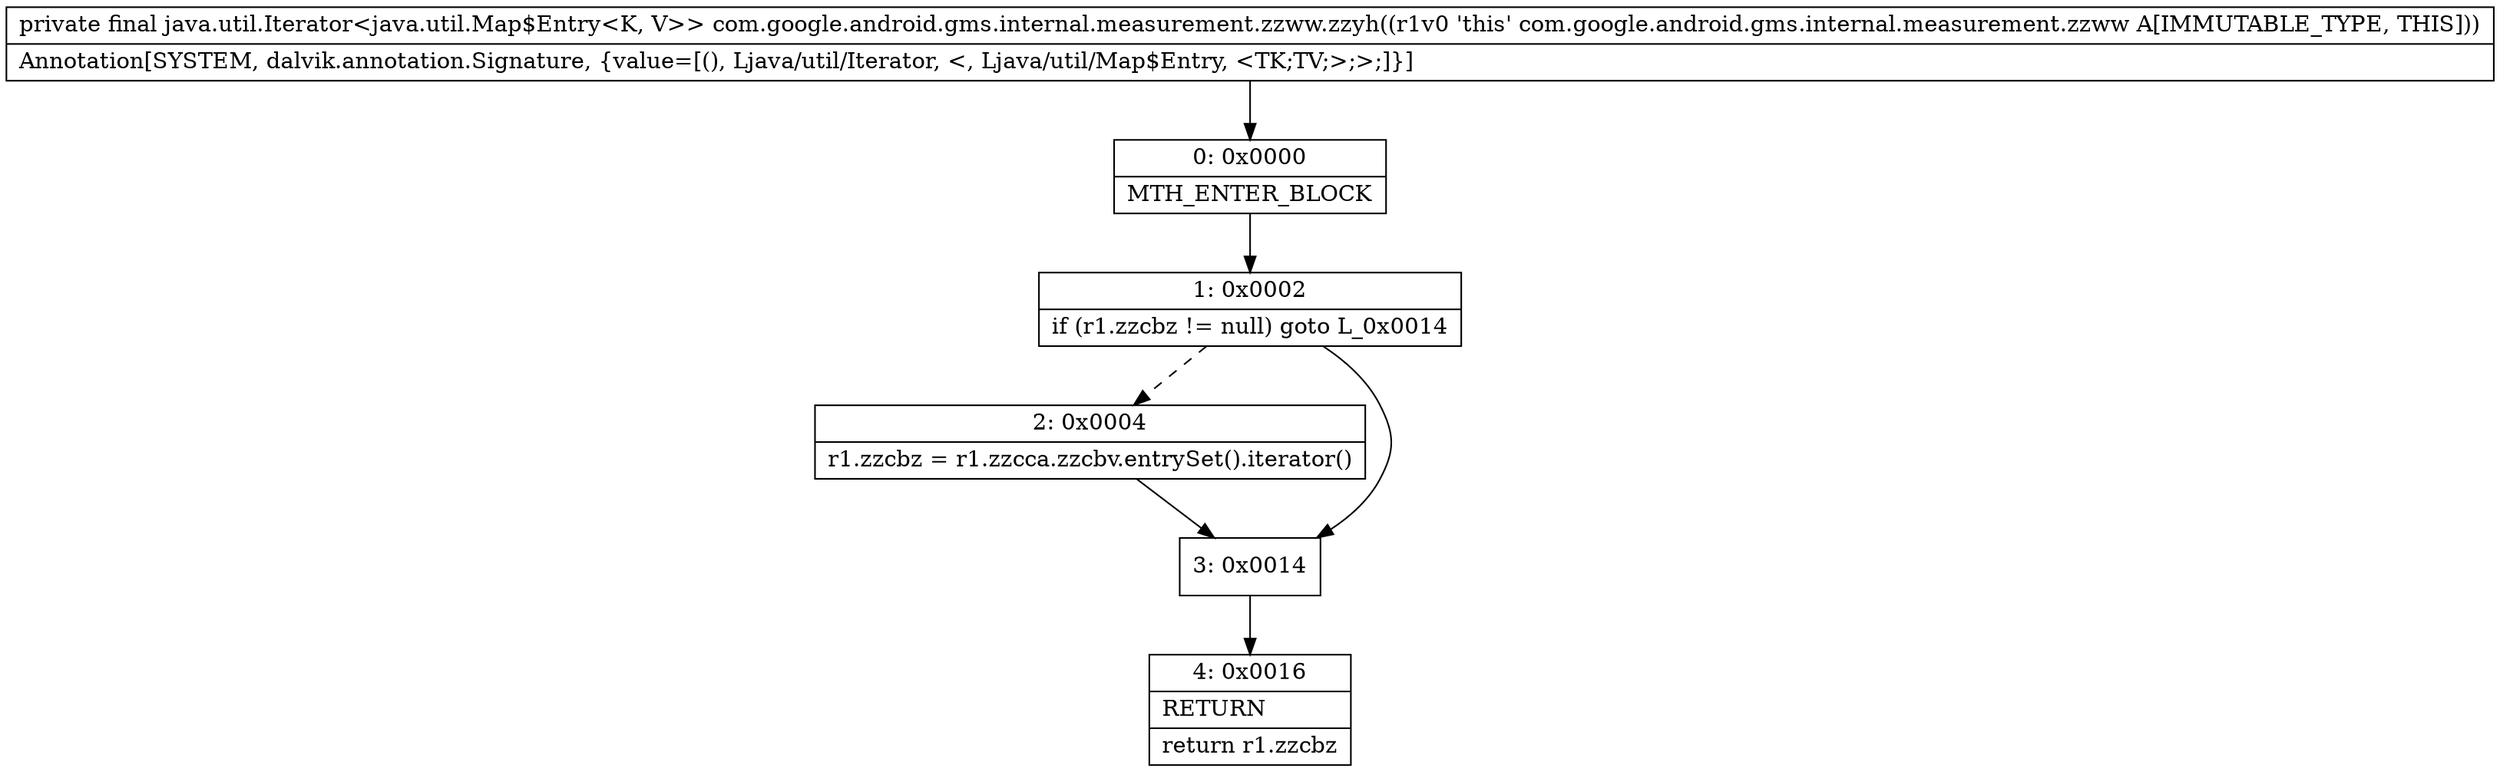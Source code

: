 digraph "CFG forcom.google.android.gms.internal.measurement.zzww.zzyh()Ljava\/util\/Iterator;" {
Node_0 [shape=record,label="{0\:\ 0x0000|MTH_ENTER_BLOCK\l}"];
Node_1 [shape=record,label="{1\:\ 0x0002|if (r1.zzcbz != null) goto L_0x0014\l}"];
Node_2 [shape=record,label="{2\:\ 0x0004|r1.zzcbz = r1.zzcca.zzcbv.entrySet().iterator()\l}"];
Node_3 [shape=record,label="{3\:\ 0x0014}"];
Node_4 [shape=record,label="{4\:\ 0x0016|RETURN\l|return r1.zzcbz\l}"];
MethodNode[shape=record,label="{private final java.util.Iterator\<java.util.Map$Entry\<K, V\>\> com.google.android.gms.internal.measurement.zzww.zzyh((r1v0 'this' com.google.android.gms.internal.measurement.zzww A[IMMUTABLE_TYPE, THIS]))  | Annotation[SYSTEM, dalvik.annotation.Signature, \{value=[(), Ljava\/util\/Iterator, \<, Ljava\/util\/Map$Entry, \<TK;TV;\>;\>;]\}]\l}"];
MethodNode -> Node_0;
Node_0 -> Node_1;
Node_1 -> Node_2[style=dashed];
Node_1 -> Node_3;
Node_2 -> Node_3;
Node_3 -> Node_4;
}

